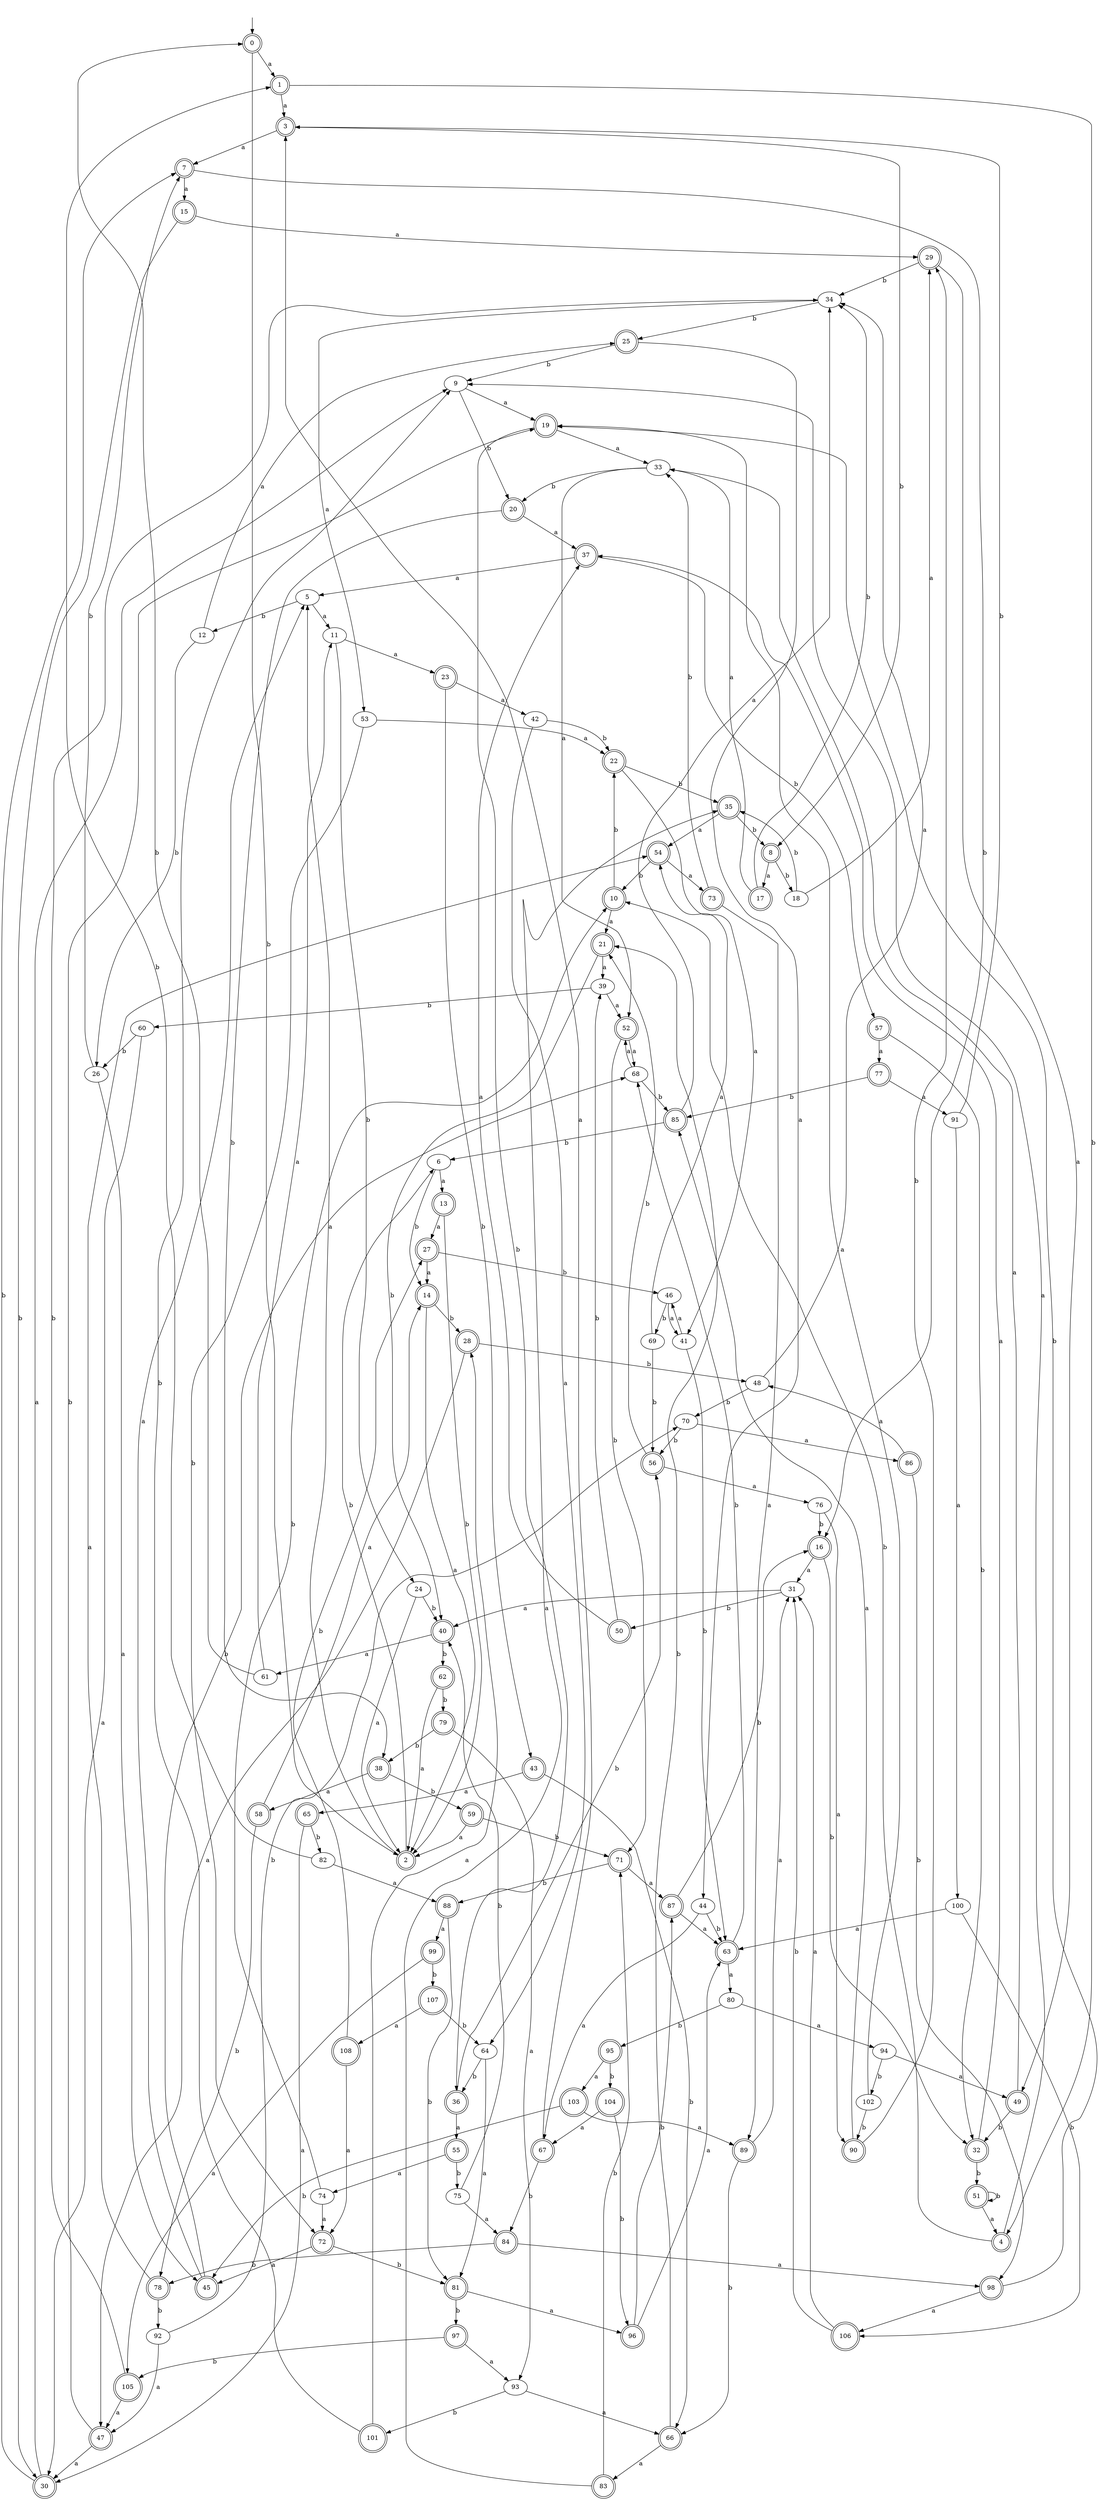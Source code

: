 digraph RandomDFA {
  __start0 [label="", shape=none];
  __start0 -> 0 [label=""];
  0 [shape=circle] [shape=doublecircle]
  0 -> 1 [label="a"]
  0 -> 2 [label="b"]
  1 [shape=doublecircle]
  1 -> 3 [label="a"]
  1 -> 4 [label="b"]
  2 [shape=doublecircle]
  2 -> 5 [label="a"]
  2 -> 6 [label="b"]
  3 [shape=doublecircle]
  3 -> 7 [label="a"]
  3 -> 8 [label="b"]
  4 [shape=doublecircle]
  4 -> 9 [label="a"]
  4 -> 10 [label="b"]
  5
  5 -> 11 [label="a"]
  5 -> 12 [label="b"]
  6
  6 -> 13 [label="a"]
  6 -> 14 [label="b"]
  7 [shape=doublecircle]
  7 -> 15 [label="a"]
  7 -> 16 [label="b"]
  8 [shape=doublecircle]
  8 -> 17 [label="a"]
  8 -> 18 [label="b"]
  9
  9 -> 19 [label="a"]
  9 -> 20 [label="b"]
  10 [shape=doublecircle]
  10 -> 21 [label="a"]
  10 -> 22 [label="b"]
  11
  11 -> 23 [label="a"]
  11 -> 24 [label="b"]
  12
  12 -> 25 [label="a"]
  12 -> 26 [label="b"]
  13 [shape=doublecircle]
  13 -> 27 [label="a"]
  13 -> 2 [label="b"]
  14 [shape=doublecircle]
  14 -> 2 [label="a"]
  14 -> 28 [label="b"]
  15 [shape=doublecircle]
  15 -> 29 [label="a"]
  15 -> 30 [label="b"]
  16 [shape=doublecircle]
  16 -> 31 [label="a"]
  16 -> 32 [label="b"]
  17 [shape=doublecircle]
  17 -> 33 [label="a"]
  17 -> 34 [label="b"]
  18
  18 -> 29 [label="a"]
  18 -> 35 [label="b"]
  19 [shape=doublecircle]
  19 -> 33 [label="a"]
  19 -> 36 [label="b"]
  20 [shape=doublecircle]
  20 -> 37 [label="a"]
  20 -> 38 [label="b"]
  21 [shape=doublecircle]
  21 -> 39 [label="a"]
  21 -> 40 [label="b"]
  22 [shape=doublecircle]
  22 -> 41 [label="a"]
  22 -> 35 [label="b"]
  23 [shape=doublecircle]
  23 -> 42 [label="a"]
  23 -> 43 [label="b"]
  24
  24 -> 2 [label="a"]
  24 -> 40 [label="b"]
  25 [shape=doublecircle]
  25 -> 44 [label="a"]
  25 -> 9 [label="b"]
  26
  26 -> 45 [label="a"]
  26 -> 7 [label="b"]
  27 [shape=doublecircle]
  27 -> 14 [label="a"]
  27 -> 46 [label="b"]
  28 [shape=doublecircle]
  28 -> 47 [label="a"]
  28 -> 48 [label="b"]
  29 [shape=doublecircle]
  29 -> 49 [label="a"]
  29 -> 34 [label="b"]
  30 [shape=doublecircle]
  30 -> 9 [label="a"]
  30 -> 7 [label="b"]
  31
  31 -> 40 [label="a"]
  31 -> 50 [label="b"]
  32 [shape=doublecircle]
  32 -> 37 [label="a"]
  32 -> 51 [label="b"]
  33
  33 -> 52 [label="a"]
  33 -> 20 [label="b"]
  34
  34 -> 53 [label="a"]
  34 -> 25 [label="b"]
  35 [shape=doublecircle]
  35 -> 54 [label="a"]
  35 -> 8 [label="b"]
  36 [shape=doublecircle]
  36 -> 55 [label="a"]
  36 -> 56 [label="b"]
  37 [shape=doublecircle]
  37 -> 5 [label="a"]
  37 -> 57 [label="b"]
  38 [shape=doublecircle]
  38 -> 58 [label="a"]
  38 -> 59 [label="b"]
  39
  39 -> 52 [label="a"]
  39 -> 60 [label="b"]
  40 [shape=doublecircle]
  40 -> 61 [label="a"]
  40 -> 62 [label="b"]
  41
  41 -> 46 [label="a"]
  41 -> 63 [label="b"]
  42
  42 -> 64 [label="a"]
  42 -> 22 [label="b"]
  43 [shape=doublecircle]
  43 -> 65 [label="a"]
  43 -> 66 [label="b"]
  44
  44 -> 67 [label="a"]
  44 -> 63 [label="b"]
  45 [shape=doublecircle]
  45 -> 5 [label="a"]
  45 -> 68 [label="b"]
  46
  46 -> 41 [label="a"]
  46 -> 69 [label="b"]
  47 [shape=doublecircle]
  47 -> 30 [label="a"]
  47 -> 19 [label="b"]
  48
  48 -> 34 [label="a"]
  48 -> 70 [label="b"]
  49 [shape=doublecircle]
  49 -> 33 [label="a"]
  49 -> 32 [label="b"]
  50 [shape=doublecircle]
  50 -> 37 [label="a"]
  50 -> 39 [label="b"]
  51 [shape=doublecircle]
  51 -> 4 [label="a"]
  51 -> 51 [label="b"]
  52 [shape=doublecircle]
  52 -> 68 [label="a"]
  52 -> 71 [label="b"]
  53
  53 -> 22 [label="a"]
  53 -> 72 [label="b"]
  54 [shape=doublecircle]
  54 -> 73 [label="a"]
  54 -> 10 [label="b"]
  55 [shape=doublecircle]
  55 -> 74 [label="a"]
  55 -> 75 [label="b"]
  56 [shape=doublecircle]
  56 -> 76 [label="a"]
  56 -> 21 [label="b"]
  57 [shape=doublecircle]
  57 -> 77 [label="a"]
  57 -> 32 [label="b"]
  58 [shape=doublecircle]
  58 -> 14 [label="a"]
  58 -> 78 [label="b"]
  59 [shape=doublecircle]
  59 -> 2 [label="a"]
  59 -> 71 [label="b"]
  60
  60 -> 30 [label="a"]
  60 -> 26 [label="b"]
  61
  61 -> 11 [label="a"]
  61 -> 0 [label="b"]
  62 [shape=doublecircle]
  62 -> 2 [label="a"]
  62 -> 79 [label="b"]
  63 [shape=doublecircle]
  63 -> 80 [label="a"]
  63 -> 68 [label="b"]
  64
  64 -> 81 [label="a"]
  64 -> 36 [label="b"]
  65 [shape=doublecircle]
  65 -> 30 [label="a"]
  65 -> 82 [label="b"]
  66 [shape=doublecircle]
  66 -> 83 [label="a"]
  66 -> 21 [label="b"]
  67 [shape=doublecircle]
  67 -> 3 [label="a"]
  67 -> 84 [label="b"]
  68
  68 -> 52 [label="a"]
  68 -> 85 [label="b"]
  69
  69 -> 54 [label="a"]
  69 -> 56 [label="b"]
  70
  70 -> 86 [label="a"]
  70 -> 56 [label="b"]
  71 [shape=doublecircle]
  71 -> 87 [label="a"]
  71 -> 88 [label="b"]
  72 [shape=doublecircle]
  72 -> 45 [label="a"]
  72 -> 81 [label="b"]
  73 [shape=doublecircle]
  73 -> 89 [label="a"]
  73 -> 33 [label="b"]
  74
  74 -> 72 [label="a"]
  74 -> 10 [label="b"]
  75
  75 -> 84 [label="a"]
  75 -> 40 [label="b"]
  76
  76 -> 90 [label="a"]
  76 -> 16 [label="b"]
  77 [shape=doublecircle]
  77 -> 91 [label="a"]
  77 -> 85 [label="b"]
  78 [shape=doublecircle]
  78 -> 54 [label="a"]
  78 -> 92 [label="b"]
  79 [shape=doublecircle]
  79 -> 93 [label="a"]
  79 -> 38 [label="b"]
  80
  80 -> 94 [label="a"]
  80 -> 95 [label="b"]
  81 [shape=doublecircle]
  81 -> 96 [label="a"]
  81 -> 97 [label="b"]
  82
  82 -> 88 [label="a"]
  82 -> 1 [label="b"]
  83 [shape=doublecircle]
  83 -> 35 [label="a"]
  83 -> 71 [label="b"]
  84 [shape=doublecircle]
  84 -> 98 [label="a"]
  84 -> 78 [label="b"]
  85 [shape=doublecircle]
  85 -> 34 [label="a"]
  85 -> 6 [label="b"]
  86 [shape=doublecircle]
  86 -> 48 [label="a"]
  86 -> 98 [label="b"]
  87 [shape=doublecircle]
  87 -> 63 [label="a"]
  87 -> 16 [label="b"]
  88 [shape=doublecircle]
  88 -> 99 [label="a"]
  88 -> 81 [label="b"]
  89 [shape=doublecircle]
  89 -> 31 [label="a"]
  89 -> 66 [label="b"]
  90 [shape=doublecircle]
  90 -> 85 [label="a"]
  90 -> 29 [label="b"]
  91
  91 -> 100 [label="a"]
  91 -> 3 [label="b"]
  92
  92 -> 47 [label="a"]
  92 -> 70 [label="b"]
  93
  93 -> 66 [label="a"]
  93 -> 101 [label="b"]
  94
  94 -> 49 [label="a"]
  94 -> 102 [label="b"]
  95 [shape=doublecircle]
  95 -> 103 [label="a"]
  95 -> 104 [label="b"]
  96 [shape=doublecircle]
  96 -> 63 [label="a"]
  96 -> 87 [label="b"]
  97 [shape=doublecircle]
  97 -> 93 [label="a"]
  97 -> 105 [label="b"]
  98 [shape=doublecircle]
  98 -> 106 [label="a"]
  98 -> 19 [label="b"]
  99 [shape=doublecircle]
  99 -> 105 [label="a"]
  99 -> 107 [label="b"]
  100
  100 -> 63 [label="a"]
  100 -> 106 [label="b"]
  101 [shape=doublecircle]
  101 -> 28 [label="a"]
  101 -> 9 [label="b"]
  102
  102 -> 19 [label="a"]
  102 -> 90 [label="b"]
  103 [shape=doublecircle]
  103 -> 89 [label="a"]
  103 -> 45 [label="b"]
  104 [shape=doublecircle]
  104 -> 67 [label="a"]
  104 -> 96 [label="b"]
  105 [shape=doublecircle]
  105 -> 47 [label="a"]
  105 -> 34 [label="b"]
  106 [shape=doublecircle]
  106 -> 31 [label="a"]
  106 -> 31 [label="b"]
  107 [shape=doublecircle]
  107 -> 108 [label="a"]
  107 -> 64 [label="b"]
  108 [shape=doublecircle]
  108 -> 72 [label="a"]
  108 -> 27 [label="b"]
}
